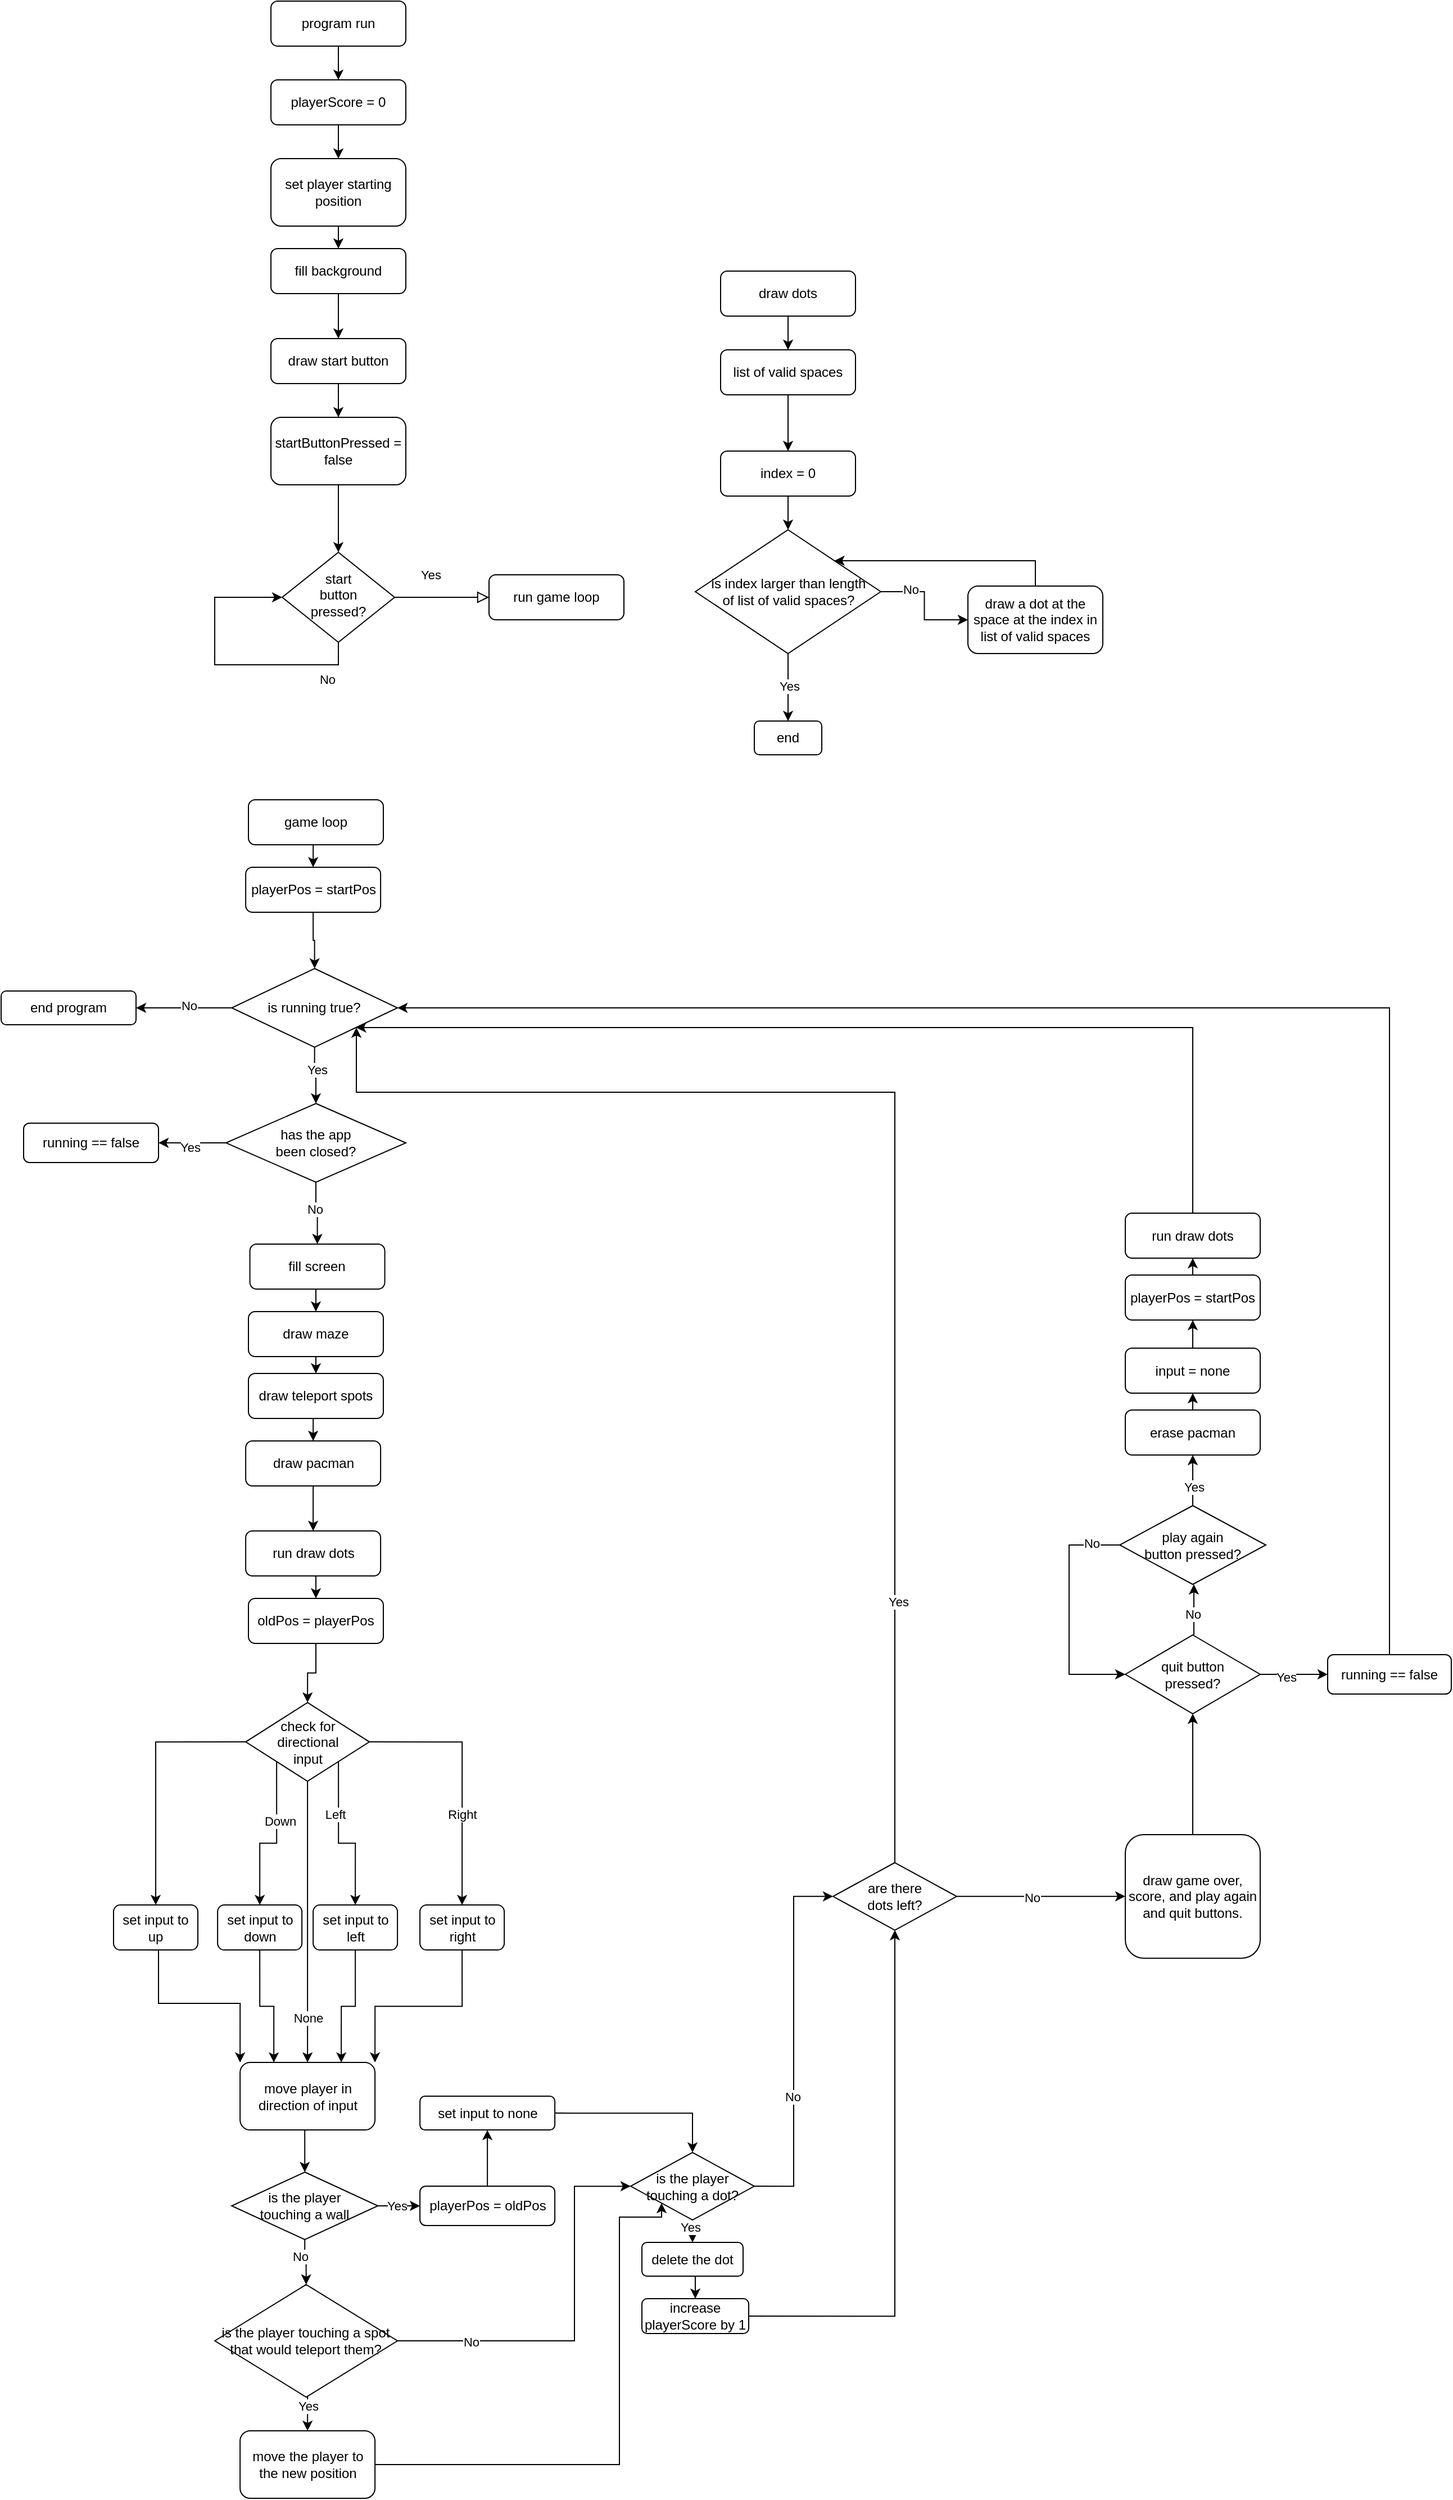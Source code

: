 <mxfile version="26.2.9">
  <diagram id="C5RBs43oDa-KdzZeNtuy" name="Page-1">
    <mxGraphModel dx="2140" dy="1881" grid="1" gridSize="10" guides="1" tooltips="1" connect="1" arrows="1" fold="1" page="1" pageScale="1" pageWidth="827" pageHeight="1169" math="0" shadow="0">
      <root>
        <mxCell id="WIyWlLk6GJQsqaUBKTNV-0" />
        <mxCell id="WIyWlLk6GJQsqaUBKTNV-1" parent="WIyWlLk6GJQsqaUBKTNV-0" />
        <mxCell id="gjct6-y1da_A0qvUHwuh-25" value="" style="edgeStyle=orthogonalEdgeStyle;rounded=0;orthogonalLoop=1;jettySize=auto;html=1;" parent="WIyWlLk6GJQsqaUBKTNV-1" source="WIyWlLk6GJQsqaUBKTNV-3" target="gjct6-y1da_A0qvUHwuh-24" edge="1">
          <mxGeometry relative="1" as="geometry" />
        </mxCell>
        <mxCell id="WIyWlLk6GJQsqaUBKTNV-3" value="program run" style="rounded=1;whiteSpace=wrap;html=1;fontSize=12;glass=0;strokeWidth=1;shadow=0;" parent="WIyWlLk6GJQsqaUBKTNV-1" vertex="1">
          <mxGeometry x="160" y="-200" width="120" height="40" as="geometry" />
        </mxCell>
        <mxCell id="WIyWlLk6GJQsqaUBKTNV-4" value="Yes" style="rounded=0;html=1;jettySize=auto;orthogonalLoop=1;fontSize=11;endArrow=block;endFill=0;endSize=8;strokeWidth=1;shadow=0;labelBackgroundColor=none;edgeStyle=orthogonalEdgeStyle;entryX=0;entryY=0.5;entryDx=0;entryDy=0;" parent="WIyWlLk6GJQsqaUBKTNV-1" source="WIyWlLk6GJQsqaUBKTNV-6" target="dWy9M6w6shqokPIV0m0O-8" edge="1">
          <mxGeometry x="-0.005" y="10" relative="1" as="geometry">
            <mxPoint x="-10" y="-10" as="offset" />
            <mxPoint x="350" y="330" as="targetPoint" />
          </mxGeometry>
        </mxCell>
        <mxCell id="dWy9M6w6shqokPIV0m0O-6" style="edgeStyle=orthogonalEdgeStyle;rounded=0;orthogonalLoop=1;jettySize=auto;html=1;exitX=0.5;exitY=1;exitDx=0;exitDy=0;entryX=0;entryY=0.5;entryDx=0;entryDy=0;" parent="WIyWlLk6GJQsqaUBKTNV-1" source="WIyWlLk6GJQsqaUBKTNV-6" target="WIyWlLk6GJQsqaUBKTNV-6" edge="1">
          <mxGeometry relative="1" as="geometry">
            <mxPoint x="160" y="380" as="targetPoint" />
            <Array as="points">
              <mxPoint x="220" y="390" />
              <mxPoint x="110" y="390" />
              <mxPoint x="110" y="330" />
            </Array>
          </mxGeometry>
        </mxCell>
        <mxCell id="dWy9M6w6shqokPIV0m0O-7" value="&lt;div&gt;No&lt;/div&gt;&lt;div&gt;&lt;br&gt;&lt;/div&gt;" style="edgeLabel;html=1;align=center;verticalAlign=middle;resizable=0;points=[];" parent="dWy9M6w6shqokPIV0m0O-6" vertex="1" connectable="0">
          <mxGeometry x="-0.386" y="1" relative="1" as="geometry">
            <mxPoint x="47" y="19" as="offset" />
          </mxGeometry>
        </mxCell>
        <mxCell id="WIyWlLk6GJQsqaUBKTNV-6" value="start &lt;br&gt;&lt;div&gt;button&lt;/div&gt;&lt;div&gt;pressed?&lt;/div&gt;" style="rhombus;whiteSpace=wrap;html=1;shadow=0;fontFamily=Helvetica;fontSize=12;align=center;strokeWidth=1;spacing=6;spacingTop=-4;" parent="WIyWlLk6GJQsqaUBKTNV-1" vertex="1">
          <mxGeometry x="170" y="290" width="100" height="80" as="geometry" />
        </mxCell>
        <mxCell id="dWy9M6w6shqokPIV0m0O-4" style="edgeStyle=orthogonalEdgeStyle;rounded=0;orthogonalLoop=1;jettySize=auto;html=1;exitX=0.5;exitY=1;exitDx=0;exitDy=0;entryX=0.5;entryY=0;entryDx=0;entryDy=0;" parent="WIyWlLk6GJQsqaUBKTNV-1" source="Bdh57RUHH2L1J_IjQSGo-33" target="WIyWlLk6GJQsqaUBKTNV-6" edge="1">
          <mxGeometry relative="1" as="geometry" />
        </mxCell>
        <mxCell id="dWy9M6w6shqokPIV0m0O-2" value="draw start button" style="rounded=1;whiteSpace=wrap;html=1;fontSize=12;glass=0;strokeWidth=1;shadow=0;" parent="WIyWlLk6GJQsqaUBKTNV-1" vertex="1">
          <mxGeometry x="160" y="100" width="120" height="40" as="geometry" />
        </mxCell>
        <mxCell id="dWy9M6w6shqokPIV0m0O-8" value="run game loop" style="rounded=1;whiteSpace=wrap;html=1;" parent="WIyWlLk6GJQsqaUBKTNV-1" vertex="1">
          <mxGeometry x="354" y="310" width="120" height="40" as="geometry" />
        </mxCell>
        <mxCell id="Bdh57RUHH2L1J_IjQSGo-11" style="edgeStyle=orthogonalEdgeStyle;rounded=0;orthogonalLoop=1;jettySize=auto;html=1;exitX=0.5;exitY=1;exitDx=0;exitDy=0;entryX=0.5;entryY=0;entryDx=0;entryDy=0;" edge="1" parent="WIyWlLk6GJQsqaUBKTNV-1" source="Bdh57RUHH2L1J_IjQSGo-13" target="Bdh57RUHH2L1J_IjQSGo-23">
          <mxGeometry relative="1" as="geometry" />
        </mxCell>
        <mxCell id="Bdh57RUHH2L1J_IjQSGo-15" value="&lt;div&gt;Yes&lt;/div&gt;" style="edgeLabel;html=1;align=center;verticalAlign=middle;resizable=0;points=[];" vertex="1" connectable="0" parent="Bdh57RUHH2L1J_IjQSGo-11">
          <mxGeometry x="-0.107" y="-4" relative="1" as="geometry">
            <mxPoint y="-83" as="offset" />
          </mxGeometry>
        </mxCell>
        <mxCell id="Bdh57RUHH2L1J_IjQSGo-75" value="Yes" style="edgeLabel;html=1;align=center;verticalAlign=middle;resizable=0;points=[];" vertex="1" connectable="0" parent="Bdh57RUHH2L1J_IjQSGo-11">
          <mxGeometry x="-0.212" y="2" relative="1" as="geometry">
            <mxPoint as="offset" />
          </mxGeometry>
        </mxCell>
        <mxCell id="dWy9M6w6shqokPIV0m0O-9" value="game loop" style="rounded=1;whiteSpace=wrap;html=1;" parent="WIyWlLk6GJQsqaUBKTNV-1" vertex="1">
          <mxGeometry x="140" y="510" width="120" height="40" as="geometry" />
        </mxCell>
        <mxCell id="dWy9M6w6shqokPIV0m0O-16" style="edgeStyle=orthogonalEdgeStyle;rounded=0;orthogonalLoop=1;jettySize=auto;html=1;exitX=0;exitY=0.5;exitDx=0;exitDy=0;entryX=0.5;entryY=0;entryDx=0;entryDy=0;" parent="WIyWlLk6GJQsqaUBKTNV-1" source="dWy9M6w6shqokPIV0m0O-20" edge="1">
          <mxGeometry relative="1" as="geometry">
            <mxPoint x="50.06" y="1492.56" as="targetPoint" />
          </mxGeometry>
        </mxCell>
        <mxCell id="dWy9M6w6shqokPIV0m0O-21" value="&lt;div&gt;Up&lt;/div&gt;" style="edgeLabel;html=1;align=center;verticalAlign=middle;resizable=0;points=[];" parent="dWy9M6w6shqokPIV0m0O-16" vertex="1" connectable="0">
          <mxGeometry x="0.016" y="1" relative="1" as="geometry">
            <mxPoint as="offset" />
          </mxGeometry>
        </mxCell>
        <mxCell id="dWy9M6w6shqokPIV0m0O-17" style="edgeStyle=orthogonalEdgeStyle;rounded=0;orthogonalLoop=1;jettySize=auto;html=1;exitX=0;exitY=1;exitDx=0;exitDy=0;entryX=0.5;entryY=0;entryDx=0;entryDy=0;" parent="WIyWlLk6GJQsqaUBKTNV-1" source="dWy9M6w6shqokPIV0m0O-14" target="dWy9M6w6shqokPIV0m0O-24" edge="1">
          <mxGeometry relative="1" as="geometry">
            <mxPoint x="162.56" y="1492.56" as="targetPoint" />
          </mxGeometry>
        </mxCell>
        <mxCell id="dWy9M6w6shqokPIV0m0O-25" value="Down" style="edgeLabel;html=1;align=center;verticalAlign=middle;resizable=0;points=[];" parent="dWy9M6w6shqokPIV0m0O-17" vertex="1" connectable="0">
          <mxGeometry x="-0.263" y="3" relative="1" as="geometry">
            <mxPoint as="offset" />
          </mxGeometry>
        </mxCell>
        <mxCell id="dWy9M6w6shqokPIV0m0O-18" style="edgeStyle=orthogonalEdgeStyle;rounded=0;orthogonalLoop=1;jettySize=auto;html=1;exitX=1;exitY=1;exitDx=0;exitDy=0;entryX=0.5;entryY=0;entryDx=0;entryDy=0;" parent="WIyWlLk6GJQsqaUBKTNV-1" source="dWy9M6w6shqokPIV0m0O-14" target="dWy9M6w6shqokPIV0m0O-26" edge="1">
          <mxGeometry relative="1" as="geometry">
            <mxPoint x="219.678" y="1492.56" as="targetPoint" />
          </mxGeometry>
        </mxCell>
        <mxCell id="dWy9M6w6shqokPIV0m0O-27" value="Left" style="edgeLabel;html=1;align=center;verticalAlign=middle;resizable=0;points=[];" parent="dWy9M6w6shqokPIV0m0O-18" vertex="1" connectable="0">
          <mxGeometry x="-0.345" y="-3" relative="1" as="geometry">
            <mxPoint as="offset" />
          </mxGeometry>
        </mxCell>
        <mxCell id="dWy9M6w6shqokPIV0m0O-19" style="edgeStyle=orthogonalEdgeStyle;rounded=0;orthogonalLoop=1;jettySize=auto;html=1;exitX=1;exitY=0.5;exitDx=0;exitDy=0;entryX=0.5;entryY=0;entryDx=0;entryDy=0;" parent="WIyWlLk6GJQsqaUBKTNV-1" source="dWy9M6w6shqokPIV0m0O-14" target="dWy9M6w6shqokPIV0m0O-28" edge="1">
          <mxGeometry relative="1" as="geometry">
            <mxPoint x="302.56" y="1492.56" as="targetPoint" />
          </mxGeometry>
        </mxCell>
        <mxCell id="dWy9M6w6shqokPIV0m0O-29" value="Right" style="edgeLabel;html=1;align=center;verticalAlign=middle;resizable=0;points=[];" parent="dWy9M6w6shqokPIV0m0O-19" vertex="1" connectable="0">
          <mxGeometry x="0.289" relative="1" as="geometry">
            <mxPoint as="offset" />
          </mxGeometry>
        </mxCell>
        <mxCell id="dWy9M6w6shqokPIV0m0O-31" style="edgeStyle=orthogonalEdgeStyle;rounded=0;orthogonalLoop=1;jettySize=auto;html=1;exitX=0.5;exitY=1;exitDx=0;exitDy=0;entryX=0.5;entryY=0;entryDx=0;entryDy=0;" parent="WIyWlLk6GJQsqaUBKTNV-1" source="dWy9M6w6shqokPIV0m0O-14" target="dWy9M6w6shqokPIV0m0O-30" edge="1">
          <mxGeometry relative="1" as="geometry" />
        </mxCell>
        <mxCell id="dWy9M6w6shqokPIV0m0O-32" value="None" style="edgeLabel;html=1;align=center;verticalAlign=middle;resizable=0;points=[];" parent="dWy9M6w6shqokPIV0m0O-31" vertex="1" connectable="0">
          <mxGeometry x="0.683" relative="1" as="geometry">
            <mxPoint as="offset" />
          </mxGeometry>
        </mxCell>
        <mxCell id="dWy9M6w6shqokPIV0m0O-14" value="&lt;div&gt;check for&lt;/div&gt;&lt;div&gt;directional&lt;/div&gt;&lt;div&gt;input&lt;/div&gt;" style="rhombus;whiteSpace=wrap;html=1;" parent="WIyWlLk6GJQsqaUBKTNV-1" vertex="1">
          <mxGeometry x="137.56" y="1312.56" width="110" height="70" as="geometry" />
        </mxCell>
        <mxCell id="dWy9M6w6shqokPIV0m0O-36" style="edgeStyle=orthogonalEdgeStyle;rounded=0;orthogonalLoop=1;jettySize=auto;html=1;exitX=0.5;exitY=1;exitDx=0;exitDy=0;entryX=0;entryY=0;entryDx=0;entryDy=0;" parent="WIyWlLk6GJQsqaUBKTNV-1" target="dWy9M6w6shqokPIV0m0O-30" edge="1">
          <mxGeometry relative="1" as="geometry">
            <mxPoint x="50.06" y="1532.56" as="sourcePoint" />
            <Array as="points">
              <mxPoint x="60" y="1533" />
              <mxPoint x="60" y="1580" />
              <mxPoint x="133" y="1580" />
            </Array>
          </mxGeometry>
        </mxCell>
        <mxCell id="dWy9M6w6shqokPIV0m0O-35" style="edgeStyle=orthogonalEdgeStyle;rounded=0;orthogonalLoop=1;jettySize=auto;html=1;exitX=0.5;exitY=1;exitDx=0;exitDy=0;entryX=0.25;entryY=0;entryDx=0;entryDy=0;" parent="WIyWlLk6GJQsqaUBKTNV-1" source="dWy9M6w6shqokPIV0m0O-24" target="dWy9M6w6shqokPIV0m0O-30" edge="1">
          <mxGeometry relative="1" as="geometry" />
        </mxCell>
        <mxCell id="dWy9M6w6shqokPIV0m0O-24" value="set input to down" style="rounded=1;whiteSpace=wrap;html=1;" parent="WIyWlLk6GJQsqaUBKTNV-1" vertex="1">
          <mxGeometry x="112.56" y="1492.56" width="75" height="40" as="geometry" />
        </mxCell>
        <mxCell id="dWy9M6w6shqokPIV0m0O-34" style="edgeStyle=orthogonalEdgeStyle;rounded=0;orthogonalLoop=1;jettySize=auto;html=1;exitX=0.5;exitY=1;exitDx=0;exitDy=0;entryX=0.75;entryY=0;entryDx=0;entryDy=0;" parent="WIyWlLk6GJQsqaUBKTNV-1" source="dWy9M6w6shqokPIV0m0O-26" target="dWy9M6w6shqokPIV0m0O-30" edge="1">
          <mxGeometry relative="1" as="geometry" />
        </mxCell>
        <mxCell id="dWy9M6w6shqokPIV0m0O-26" value="set input to left" style="rounded=1;whiteSpace=wrap;html=1;" parent="WIyWlLk6GJQsqaUBKTNV-1" vertex="1">
          <mxGeometry x="197.56" y="1492.56" width="75" height="40" as="geometry" />
        </mxCell>
        <mxCell id="dWy9M6w6shqokPIV0m0O-33" style="edgeStyle=orthogonalEdgeStyle;rounded=0;orthogonalLoop=1;jettySize=auto;html=1;exitX=0.5;exitY=1;exitDx=0;exitDy=0;entryX=1;entryY=0;entryDx=0;entryDy=0;" parent="WIyWlLk6GJQsqaUBKTNV-1" source="dWy9M6w6shqokPIV0m0O-28" target="dWy9M6w6shqokPIV0m0O-30" edge="1">
          <mxGeometry relative="1" as="geometry" />
        </mxCell>
        <mxCell id="dWy9M6w6shqokPIV0m0O-28" value="set input to right" style="rounded=1;whiteSpace=wrap;html=1;" parent="WIyWlLk6GJQsqaUBKTNV-1" vertex="1">
          <mxGeometry x="292.56" y="1492.56" width="75" height="40" as="geometry" />
        </mxCell>
        <mxCell id="Bdh57RUHH2L1J_IjQSGo-53" style="edgeStyle=orthogonalEdgeStyle;rounded=0;orthogonalLoop=1;jettySize=auto;html=1;exitX=0.5;exitY=1;exitDx=0;exitDy=0;entryX=0.5;entryY=0;entryDx=0;entryDy=0;" edge="1" parent="WIyWlLk6GJQsqaUBKTNV-1" source="dWy9M6w6shqokPIV0m0O-30" target="Bdh57RUHH2L1J_IjQSGo-49">
          <mxGeometry relative="1" as="geometry" />
        </mxCell>
        <mxCell id="dWy9M6w6shqokPIV0m0O-30" value="move player in direction of input" style="rounded=1;whiteSpace=wrap;html=1;" parent="WIyWlLk6GJQsqaUBKTNV-1" vertex="1">
          <mxGeometry x="132.56" y="1632.56" width="120" height="60" as="geometry" />
        </mxCell>
        <mxCell id="dWy9M6w6shqokPIV0m0O-43" style="edgeStyle=orthogonalEdgeStyle;rounded=0;orthogonalLoop=1;jettySize=auto;html=1;exitX=0.5;exitY=1;exitDx=0;exitDy=0;entryX=0.5;entryY=0;entryDx=0;entryDy=0;" parent="WIyWlLk6GJQsqaUBKTNV-1" source="dWy9M6w6shqokPIV0m0O-38" target="dWy9M6w6shqokPIV0m0O-42" edge="1">
          <mxGeometry relative="1" as="geometry" />
        </mxCell>
        <mxCell id="dWy9M6w6shqokPIV0m0O-48" value="Yes" style="edgeLabel;html=1;align=center;verticalAlign=middle;resizable=0;points=[];" parent="dWy9M6w6shqokPIV0m0O-43" vertex="1" connectable="0">
          <mxGeometry x="-0.4" y="-2" relative="1" as="geometry">
            <mxPoint as="offset" />
          </mxGeometry>
        </mxCell>
        <mxCell id="dWy9M6w6shqokPIV0m0O-45" style="edgeStyle=orthogonalEdgeStyle;rounded=0;orthogonalLoop=1;jettySize=auto;html=1;exitX=1;exitY=0.5;exitDx=0;exitDy=0;entryX=0;entryY=0.5;entryDx=0;entryDy=0;" parent="WIyWlLk6GJQsqaUBKTNV-1" source="dWy9M6w6shqokPIV0m0O-38" target="dWy9M6w6shqokPIV0m0O-46" edge="1">
          <mxGeometry relative="1" as="geometry">
            <mxPoint x="405.56" y="1484.88" as="targetPoint" />
          </mxGeometry>
        </mxCell>
        <mxCell id="dWy9M6w6shqokPIV0m0O-49" value="No" style="edgeLabel;html=1;align=center;verticalAlign=middle;resizable=0;points=[];" parent="dWy9M6w6shqokPIV0m0O-45" vertex="1" connectable="0">
          <mxGeometry x="-0.298" y="1" relative="1" as="geometry">
            <mxPoint as="offset" />
          </mxGeometry>
        </mxCell>
        <mxCell id="dWy9M6w6shqokPIV0m0O-38" value="is the player touching a dot?" style="rhombus;whiteSpace=wrap;html=1;" parent="WIyWlLk6GJQsqaUBKTNV-1" vertex="1">
          <mxGeometry x="480" y="1712.56" width="110" height="60" as="geometry" />
        </mxCell>
        <mxCell id="dWy9M6w6shqokPIV0m0O-47" style="edgeStyle=orthogonalEdgeStyle;rounded=0;orthogonalLoop=1;jettySize=auto;html=1;exitX=1;exitY=0.5;exitDx=0;exitDy=0;entryX=0.5;entryY=1;entryDx=0;entryDy=0;" parent="WIyWlLk6GJQsqaUBKTNV-1" source="dWy9M6w6shqokPIV0m0O-41" target="dWy9M6w6shqokPIV0m0O-46" edge="1">
          <mxGeometry relative="1" as="geometry">
            <mxPoint x="470.56" y="1514.88" as="targetPoint" />
          </mxGeometry>
        </mxCell>
        <mxCell id="dWy9M6w6shqokPIV0m0O-41" value="increase playerScore by 1" style="rounded=1;whiteSpace=wrap;html=1;" parent="WIyWlLk6GJQsqaUBKTNV-1" vertex="1">
          <mxGeometry x="490" y="1842.56" width="95" height="31" as="geometry" />
        </mxCell>
        <mxCell id="dWy9M6w6shqokPIV0m0O-44" style="edgeStyle=orthogonalEdgeStyle;rounded=0;orthogonalLoop=1;jettySize=auto;html=1;exitX=0.5;exitY=1;exitDx=0;exitDy=0;entryX=0.5;entryY=0;entryDx=0;entryDy=0;" parent="WIyWlLk6GJQsqaUBKTNV-1" source="dWy9M6w6shqokPIV0m0O-42" target="dWy9M6w6shqokPIV0m0O-41" edge="1">
          <mxGeometry relative="1" as="geometry" />
        </mxCell>
        <mxCell id="dWy9M6w6shqokPIV0m0O-42" value="delete the dot" style="rounded=1;whiteSpace=wrap;html=1;" parent="WIyWlLk6GJQsqaUBKTNV-1" vertex="1">
          <mxGeometry x="490" y="1792.56" width="90" height="30" as="geometry" />
        </mxCell>
        <mxCell id="dWy9M6w6shqokPIV0m0O-50" style="edgeStyle=orthogonalEdgeStyle;rounded=0;orthogonalLoop=1;jettySize=auto;html=1;exitX=0.5;exitY=0;exitDx=0;exitDy=0;entryX=1;entryY=1;entryDx=0;entryDy=0;" parent="WIyWlLk6GJQsqaUBKTNV-1" source="dWy9M6w6shqokPIV0m0O-46" target="Bdh57RUHH2L1J_IjQSGo-13" edge="1">
          <mxGeometry relative="1" as="geometry">
            <mxPoint x="360" y="770" as="targetPoint" />
            <Array as="points">
              <mxPoint x="715" y="770" />
              <mxPoint x="236" y="770" />
              <mxPoint x="236" y="713" />
            </Array>
          </mxGeometry>
        </mxCell>
        <mxCell id="dWy9M6w6shqokPIV0m0O-51" value="Yes" style="edgeLabel;html=1;align=center;verticalAlign=middle;resizable=0;points=[];" parent="dWy9M6w6shqokPIV0m0O-50" vertex="1" connectable="0">
          <mxGeometry x="-0.619" y="-2" relative="1" as="geometry">
            <mxPoint x="1" as="offset" />
          </mxGeometry>
        </mxCell>
        <mxCell id="dWy9M6w6shqokPIV0m0O-52" style="edgeStyle=orthogonalEdgeStyle;rounded=0;orthogonalLoop=1;jettySize=auto;html=1;exitX=1;exitY=0.5;exitDx=0;exitDy=0;" parent="WIyWlLk6GJQsqaUBKTNV-1" source="dWy9M6w6shqokPIV0m0O-46" target="dWy9M6w6shqokPIV0m0O-53" edge="1">
          <mxGeometry relative="1" as="geometry">
            <mxPoint x="900" y="1474.75" as="targetPoint" />
          </mxGeometry>
        </mxCell>
        <mxCell id="dWy9M6w6shqokPIV0m0O-54" value="&lt;div&gt;No&lt;/div&gt;" style="edgeLabel;html=1;align=center;verticalAlign=middle;resizable=0;points=[];" parent="dWy9M6w6shqokPIV0m0O-52" vertex="1" connectable="0">
          <mxGeometry x="-0.111" y="-1" relative="1" as="geometry">
            <mxPoint as="offset" />
          </mxGeometry>
        </mxCell>
        <mxCell id="dWy9M6w6shqokPIV0m0O-46" value="&lt;div&gt;are there&lt;/div&gt;&lt;div&gt;dots left?&lt;/div&gt;" style="rhombus;whiteSpace=wrap;html=1;" parent="WIyWlLk6GJQsqaUBKTNV-1" vertex="1">
          <mxGeometry x="660" y="1454.88" width="110" height="60" as="geometry" />
        </mxCell>
        <mxCell id="dWy9M6w6shqokPIV0m0O-56" style="edgeStyle=orthogonalEdgeStyle;rounded=0;orthogonalLoop=1;jettySize=auto;html=1;exitX=0.5;exitY=0;exitDx=0;exitDy=0;entryX=0.5;entryY=1;entryDx=0;entryDy=0;" parent="WIyWlLk6GJQsqaUBKTNV-1" source="dWy9M6w6shqokPIV0m0O-53" target="dWy9M6w6shqokPIV0m0O-55" edge="1">
          <mxGeometry relative="1" as="geometry" />
        </mxCell>
        <mxCell id="dWy9M6w6shqokPIV0m0O-53" value="draw game over, score, and play again and quit buttons." style="rounded=1;whiteSpace=wrap;html=1;" parent="WIyWlLk6GJQsqaUBKTNV-1" vertex="1">
          <mxGeometry x="920" y="1429.94" width="120" height="109.88" as="geometry" />
        </mxCell>
        <mxCell id="dWy9M6w6shqokPIV0m0O-57" style="edgeStyle=orthogonalEdgeStyle;rounded=0;orthogonalLoop=1;jettySize=auto;html=1;exitX=1;exitY=0.5;exitDx=0;exitDy=0;" parent="WIyWlLk6GJQsqaUBKTNV-1" source="dWy9M6w6shqokPIV0m0O-55" target="dWy9M6w6shqokPIV0m0O-58" edge="1">
          <mxGeometry relative="1" as="geometry">
            <mxPoint x="1070" y="1104.93" as="targetPoint" />
          </mxGeometry>
        </mxCell>
        <mxCell id="dWy9M6w6shqokPIV0m0O-59" value="Yes" style="edgeLabel;html=1;align=center;verticalAlign=middle;resizable=0;points=[];" parent="dWy9M6w6shqokPIV0m0O-57" vertex="1" connectable="0">
          <mxGeometry x="-0.25" y="-2" relative="1" as="geometry">
            <mxPoint as="offset" />
          </mxGeometry>
        </mxCell>
        <mxCell id="dWy9M6w6shqokPIV0m0O-61" style="edgeStyle=orthogonalEdgeStyle;rounded=0;orthogonalLoop=1;jettySize=auto;html=1;exitX=0.5;exitY=0;exitDx=0;exitDy=0;entryX=0.5;entryY=1;entryDx=0;entryDy=0;" parent="WIyWlLk6GJQsqaUBKTNV-1" edge="1">
          <mxGeometry relative="1" as="geometry">
            <mxPoint x="981" y="1252.5" as="sourcePoint" />
            <mxPoint x="981" y="1207.5" as="targetPoint" />
          </mxGeometry>
        </mxCell>
        <mxCell id="dWy9M6w6shqokPIV0m0O-62" value="&lt;div&gt;No&lt;/div&gt;" style="edgeLabel;html=1;align=center;verticalAlign=middle;resizable=0;points=[];" parent="dWy9M6w6shqokPIV0m0O-61" vertex="1" connectable="0">
          <mxGeometry x="-0.156" y="1" relative="1" as="geometry">
            <mxPoint as="offset" />
          </mxGeometry>
        </mxCell>
        <mxCell id="dWy9M6w6shqokPIV0m0O-55" value="&lt;div&gt;quit button&lt;/div&gt;&lt;div&gt;pressed?&lt;/div&gt;" style="rhombus;whiteSpace=wrap;html=1;" parent="WIyWlLk6GJQsqaUBKTNV-1" vertex="1">
          <mxGeometry x="920" y="1252.5" width="120" height="70" as="geometry" />
        </mxCell>
        <mxCell id="Bdh57RUHH2L1J_IjQSGo-16" style="edgeStyle=orthogonalEdgeStyle;rounded=0;orthogonalLoop=1;jettySize=auto;html=1;exitX=0.5;exitY=0;exitDx=0;exitDy=0;entryX=1;entryY=0.5;entryDx=0;entryDy=0;" edge="1" parent="WIyWlLk6GJQsqaUBKTNV-1" source="dWy9M6w6shqokPIV0m0O-58" target="Bdh57RUHH2L1J_IjQSGo-13">
          <mxGeometry relative="1" as="geometry" />
        </mxCell>
        <mxCell id="dWy9M6w6shqokPIV0m0O-58" value="running == false" style="rounded=1;whiteSpace=wrap;html=1;" parent="WIyWlLk6GJQsqaUBKTNV-1" vertex="1">
          <mxGeometry x="1100" y="1270" width="110" height="35" as="geometry" />
        </mxCell>
        <mxCell id="dWy9M6w6shqokPIV0m0O-63" style="edgeStyle=orthogonalEdgeStyle;rounded=0;orthogonalLoop=1;jettySize=auto;html=1;exitX=0.5;exitY=0;exitDx=0;exitDy=0;" parent="WIyWlLk6GJQsqaUBKTNV-1" source="dWy9M6w6shqokPIV0m0O-60" target="dWy9M6w6shqokPIV0m0O-64" edge="1">
          <mxGeometry relative="1" as="geometry">
            <mxPoint x="980" y="1092.5" as="targetPoint" />
          </mxGeometry>
        </mxCell>
        <mxCell id="dWy9M6w6shqokPIV0m0O-65" value="Yes" style="edgeLabel;html=1;align=center;verticalAlign=middle;resizable=0;points=[];" parent="dWy9M6w6shqokPIV0m0O-63" vertex="1" connectable="0">
          <mxGeometry x="-0.267" y="-1" relative="1" as="geometry">
            <mxPoint as="offset" />
          </mxGeometry>
        </mxCell>
        <mxCell id="dWy9M6w6shqokPIV0m0O-66" style="edgeStyle=orthogonalEdgeStyle;rounded=0;orthogonalLoop=1;jettySize=auto;html=1;exitX=0;exitY=0.5;exitDx=0;exitDy=0;entryX=0;entryY=0.5;entryDx=0;entryDy=0;" parent="WIyWlLk6GJQsqaUBKTNV-1" source="dWy9M6w6shqokPIV0m0O-60" target="dWy9M6w6shqokPIV0m0O-55" edge="1">
          <mxGeometry relative="1" as="geometry">
            <mxPoint x="870" y="1292.5" as="targetPoint" />
            <Array as="points">
              <mxPoint x="870" y="1172.5" />
              <mxPoint x="870" y="1287.5" />
            </Array>
          </mxGeometry>
        </mxCell>
        <mxCell id="dWy9M6w6shqokPIV0m0O-67" value="&lt;div&gt;No&lt;/div&gt;" style="edgeLabel;html=1;align=center;verticalAlign=middle;resizable=0;points=[];" parent="dWy9M6w6shqokPIV0m0O-66" vertex="1" connectable="0">
          <mxGeometry x="-0.762" y="-2" relative="1" as="geometry">
            <mxPoint as="offset" />
          </mxGeometry>
        </mxCell>
        <mxCell id="dWy9M6w6shqokPIV0m0O-60" value="&lt;div&gt;play again&lt;/div&gt;&lt;div&gt;button pressed?&lt;/div&gt;" style="rhombus;whiteSpace=wrap;html=1;" parent="WIyWlLk6GJQsqaUBKTNV-1" vertex="1">
          <mxGeometry x="915" y="1137.5" width="130" height="70" as="geometry" />
        </mxCell>
        <mxCell id="gjct6-y1da_A0qvUHwuh-35" value="" style="edgeStyle=orthogonalEdgeStyle;rounded=0;orthogonalLoop=1;jettySize=auto;html=1;" parent="WIyWlLk6GJQsqaUBKTNV-1" source="dWy9M6w6shqokPIV0m0O-64" target="gjct6-y1da_A0qvUHwuh-34" edge="1">
          <mxGeometry relative="1" as="geometry" />
        </mxCell>
        <mxCell id="dWy9M6w6shqokPIV0m0O-64" value="erase pacman" style="rounded=1;whiteSpace=wrap;html=1;" parent="WIyWlLk6GJQsqaUBKTNV-1" vertex="1">
          <mxGeometry x="920" y="1052.5" width="120" height="40" as="geometry" />
        </mxCell>
        <mxCell id="gjct6-y1da_A0qvUHwuh-5" style="edgeStyle=orthogonalEdgeStyle;rounded=0;orthogonalLoop=1;jettySize=auto;html=1;exitX=0.5;exitY=1;exitDx=0;exitDy=0;entryX=0.5;entryY=0;entryDx=0;entryDy=0;" parent="WIyWlLk6GJQsqaUBKTNV-1" source="Bdh57RUHH2L1J_IjQSGo-30" target="dWy9M6w6shqokPIV0m0O-2" edge="1">
          <mxGeometry relative="1" as="geometry">
            <mxPoint x="220" y="220" as="sourcePoint" />
          </mxGeometry>
        </mxCell>
        <mxCell id="gjct6-y1da_A0qvUHwuh-8" value="" style="edgeStyle=orthogonalEdgeStyle;rounded=0;orthogonalLoop=1;jettySize=auto;html=1;" parent="WIyWlLk6GJQsqaUBKTNV-1" source="gjct6-y1da_A0qvUHwuh-6" target="gjct6-y1da_A0qvUHwuh-7" edge="1">
          <mxGeometry relative="1" as="geometry" />
        </mxCell>
        <mxCell id="gjct6-y1da_A0qvUHwuh-6" value="draw dots" style="rounded=1;whiteSpace=wrap;html=1;" parent="WIyWlLk6GJQsqaUBKTNV-1" vertex="1">
          <mxGeometry x="560" y="40" width="120" height="40" as="geometry" />
        </mxCell>
        <mxCell id="gjct6-y1da_A0qvUHwuh-10" value="" style="edgeStyle=orthogonalEdgeStyle;rounded=0;orthogonalLoop=1;jettySize=auto;html=1;" parent="WIyWlLk6GJQsqaUBKTNV-1" source="gjct6-y1da_A0qvUHwuh-7" target="gjct6-y1da_A0qvUHwuh-9" edge="1">
          <mxGeometry relative="1" as="geometry" />
        </mxCell>
        <mxCell id="gjct6-y1da_A0qvUHwuh-7" value="list of valid spaces" style="rounded=1;whiteSpace=wrap;html=1;" parent="WIyWlLk6GJQsqaUBKTNV-1" vertex="1">
          <mxGeometry x="560" y="110" width="120" height="40" as="geometry" />
        </mxCell>
        <mxCell id="gjct6-y1da_A0qvUHwuh-14" value="" style="edgeStyle=orthogonalEdgeStyle;rounded=0;orthogonalLoop=1;jettySize=auto;html=1;entryX=0.5;entryY=0;entryDx=0;entryDy=0;" parent="WIyWlLk6GJQsqaUBKTNV-1" source="gjct6-y1da_A0qvUHwuh-9" target="gjct6-y1da_A0qvUHwuh-15" edge="1">
          <mxGeometry relative="1" as="geometry">
            <mxPoint x="610" y="270" as="targetPoint" />
          </mxGeometry>
        </mxCell>
        <mxCell id="gjct6-y1da_A0qvUHwuh-9" value="index = 0" style="rounded=1;whiteSpace=wrap;html=1;" parent="WIyWlLk6GJQsqaUBKTNV-1" vertex="1">
          <mxGeometry x="560" y="200" width="120" height="40" as="geometry" />
        </mxCell>
        <mxCell id="gjct6-y1da_A0qvUHwuh-17" style="edgeStyle=orthogonalEdgeStyle;rounded=0;orthogonalLoop=1;jettySize=auto;html=1;exitX=0.5;exitY=1;exitDx=0;exitDy=0;entryX=0.5;entryY=0;entryDx=0;entryDy=0;" parent="WIyWlLk6GJQsqaUBKTNV-1" source="gjct6-y1da_A0qvUHwuh-15" target="gjct6-y1da_A0qvUHwuh-16" edge="1">
          <mxGeometry relative="1" as="geometry" />
        </mxCell>
        <mxCell id="gjct6-y1da_A0qvUHwuh-18" value="Yes" style="edgeLabel;html=1;align=center;verticalAlign=middle;resizable=0;points=[];" parent="gjct6-y1da_A0qvUHwuh-17" vertex="1" connectable="0">
          <mxGeometry x="-0.089" y="1" relative="1" as="geometry">
            <mxPoint y="1" as="offset" />
          </mxGeometry>
        </mxCell>
        <mxCell id="gjct6-y1da_A0qvUHwuh-20" style="edgeStyle=orthogonalEdgeStyle;rounded=0;orthogonalLoop=1;jettySize=auto;html=1;exitX=1;exitY=0.5;exitDx=0;exitDy=0;entryX=0;entryY=0.5;entryDx=0;entryDy=0;" parent="WIyWlLk6GJQsqaUBKTNV-1" source="gjct6-y1da_A0qvUHwuh-15" target="gjct6-y1da_A0qvUHwuh-19" edge="1">
          <mxGeometry relative="1" as="geometry" />
        </mxCell>
        <mxCell id="gjct6-y1da_A0qvUHwuh-22" value="No" style="edgeLabel;html=1;align=center;verticalAlign=middle;resizable=0;points=[];" parent="gjct6-y1da_A0qvUHwuh-20" vertex="1" connectable="0">
          <mxGeometry x="-0.495" y="2" relative="1" as="geometry">
            <mxPoint as="offset" />
          </mxGeometry>
        </mxCell>
        <mxCell id="gjct6-y1da_A0qvUHwuh-15" value="&lt;div&gt;is index larger than length&lt;/div&gt;&lt;div&gt;of list of valid spaces?&lt;/div&gt;" style="rhombus;whiteSpace=wrap;html=1;" parent="WIyWlLk6GJQsqaUBKTNV-1" vertex="1">
          <mxGeometry x="537.5" y="270" width="165" height="110" as="geometry" />
        </mxCell>
        <mxCell id="gjct6-y1da_A0qvUHwuh-16" value="end" style="rounded=1;whiteSpace=wrap;html=1;" parent="WIyWlLk6GJQsqaUBKTNV-1" vertex="1">
          <mxGeometry x="590" y="440" width="60" height="30" as="geometry" />
        </mxCell>
        <mxCell id="gjct6-y1da_A0qvUHwuh-21" style="edgeStyle=orthogonalEdgeStyle;rounded=0;orthogonalLoop=1;jettySize=auto;html=1;exitX=0.5;exitY=0;exitDx=0;exitDy=0;entryX=1;entryY=0;entryDx=0;entryDy=0;" parent="WIyWlLk6GJQsqaUBKTNV-1" source="gjct6-y1da_A0qvUHwuh-19" target="gjct6-y1da_A0qvUHwuh-15" edge="1">
          <mxGeometry relative="1" as="geometry" />
        </mxCell>
        <mxCell id="gjct6-y1da_A0qvUHwuh-19" value="draw a dot at the space at the index in list of valid spaces" style="rounded=1;whiteSpace=wrap;html=1;" parent="WIyWlLk6GJQsqaUBKTNV-1" vertex="1">
          <mxGeometry x="780" y="320" width="120" height="60" as="geometry" />
        </mxCell>
        <mxCell id="gjct6-y1da_A0qvUHwuh-24" value="playerScore = 0" style="rounded=1;whiteSpace=wrap;html=1;fontSize=12;glass=0;strokeWidth=1;shadow=0;" parent="WIyWlLk6GJQsqaUBKTNV-1" vertex="1">
          <mxGeometry x="160" y="-130" width="120" height="40" as="geometry" />
        </mxCell>
        <mxCell id="gjct6-y1da_A0qvUHwuh-30" value="" style="edgeStyle=orthogonalEdgeStyle;rounded=0;orthogonalLoop=1;jettySize=auto;html=1;" parent="WIyWlLk6GJQsqaUBKTNV-1" source="gjct6-y1da_A0qvUHwuh-27" target="gjct6-y1da_A0qvUHwuh-29" edge="1">
          <mxGeometry relative="1" as="geometry" />
        </mxCell>
        <mxCell id="gjct6-y1da_A0qvUHwuh-27" value="playerPos = startPos" style="rounded=1;whiteSpace=wrap;html=1;" parent="WIyWlLk6GJQsqaUBKTNV-1" vertex="1">
          <mxGeometry x="920" y="932.5" width="120" height="40" as="geometry" />
        </mxCell>
        <mxCell id="Bdh57RUHH2L1J_IjQSGo-17" style="edgeStyle=orthogonalEdgeStyle;rounded=0;orthogonalLoop=1;jettySize=auto;html=1;exitX=0.5;exitY=0;exitDx=0;exitDy=0;entryX=1;entryY=1;entryDx=0;entryDy=0;" edge="1" parent="WIyWlLk6GJQsqaUBKTNV-1" source="gjct6-y1da_A0qvUHwuh-29" target="Bdh57RUHH2L1J_IjQSGo-13">
          <mxGeometry relative="1" as="geometry">
            <Array as="points">
              <mxPoint x="980" y="713" />
            </Array>
          </mxGeometry>
        </mxCell>
        <mxCell id="gjct6-y1da_A0qvUHwuh-29" value="run draw dots" style="rounded=1;whiteSpace=wrap;html=1;" parent="WIyWlLk6GJQsqaUBKTNV-1" vertex="1">
          <mxGeometry x="920" y="877.5" width="120" height="40" as="geometry" />
        </mxCell>
        <mxCell id="gjct6-y1da_A0qvUHwuh-36" style="edgeStyle=orthogonalEdgeStyle;rounded=0;orthogonalLoop=1;jettySize=auto;html=1;exitX=0.5;exitY=0;exitDx=0;exitDy=0;entryX=0.5;entryY=1;entryDx=0;entryDy=0;" parent="WIyWlLk6GJQsqaUBKTNV-1" source="gjct6-y1da_A0qvUHwuh-34" target="gjct6-y1da_A0qvUHwuh-27" edge="1">
          <mxGeometry relative="1" as="geometry" />
        </mxCell>
        <mxCell id="gjct6-y1da_A0qvUHwuh-34" value="input = none" style="rounded=1;whiteSpace=wrap;html=1;" parent="WIyWlLk6GJQsqaUBKTNV-1" vertex="1">
          <mxGeometry x="920" y="997.5" width="120" height="40" as="geometry" />
        </mxCell>
        <mxCell id="Bdh57RUHH2L1J_IjQSGo-8" value="" style="edgeStyle=orthogonalEdgeStyle;rounded=0;orthogonalLoop=1;jettySize=auto;html=1;exitX=0;exitY=0.5;exitDx=0;exitDy=0;entryX=0.5;entryY=0;entryDx=0;entryDy=0;" edge="1" parent="WIyWlLk6GJQsqaUBKTNV-1" source="dWy9M6w6shqokPIV0m0O-14" target="dWy9M6w6shqokPIV0m0O-20">
          <mxGeometry relative="1" as="geometry">
            <mxPoint x="50.06" y="1492.56" as="targetPoint" />
            <mxPoint x="138" y="1348" as="sourcePoint" />
          </mxGeometry>
        </mxCell>
        <mxCell id="dWy9M6w6shqokPIV0m0O-20" value="set input to up" style="rounded=1;whiteSpace=wrap;html=1;" parent="WIyWlLk6GJQsqaUBKTNV-1" vertex="1">
          <mxGeometry x="20" y="1492.56" width="75" height="40" as="geometry" />
        </mxCell>
        <mxCell id="Bdh57RUHH2L1J_IjQSGo-12" style="edgeStyle=orthogonalEdgeStyle;rounded=0;orthogonalLoop=1;jettySize=auto;html=1;exitX=0.5;exitY=1;exitDx=0;exitDy=0;entryX=0.5;entryY=0;entryDx=0;entryDy=0;" edge="1" parent="WIyWlLk6GJQsqaUBKTNV-1" source="Bdh57RUHH2L1J_IjQSGo-10" target="dWy9M6w6shqokPIV0m0O-14">
          <mxGeometry relative="1" as="geometry" />
        </mxCell>
        <mxCell id="Bdh57RUHH2L1J_IjQSGo-10" value="oldPos = playerPos" style="rounded=1;whiteSpace=wrap;html=1;" vertex="1" parent="WIyWlLk6GJQsqaUBKTNV-1">
          <mxGeometry x="140" y="1220" width="120" height="40" as="geometry" />
        </mxCell>
        <mxCell id="Bdh57RUHH2L1J_IjQSGo-14" value="" style="edgeStyle=orthogonalEdgeStyle;rounded=0;orthogonalLoop=1;jettySize=auto;html=1;exitX=0.5;exitY=1;exitDx=0;exitDy=0;entryX=0.5;entryY=0;entryDx=0;entryDy=0;" edge="1" parent="WIyWlLk6GJQsqaUBKTNV-1" source="Bdh57RUHH2L1J_IjQSGo-73" target="Bdh57RUHH2L1J_IjQSGo-13">
          <mxGeometry relative="1" as="geometry">
            <mxPoint x="200" y="550" as="sourcePoint" />
            <mxPoint x="200" y="780" as="targetPoint" />
          </mxGeometry>
        </mxCell>
        <mxCell id="Bdh57RUHH2L1J_IjQSGo-19" style="edgeStyle=orthogonalEdgeStyle;rounded=0;orthogonalLoop=1;jettySize=auto;html=1;exitX=0;exitY=0.5;exitDx=0;exitDy=0;entryX=1;entryY=0.5;entryDx=0;entryDy=0;" edge="1" parent="WIyWlLk6GJQsqaUBKTNV-1" source="Bdh57RUHH2L1J_IjQSGo-13" target="Bdh57RUHH2L1J_IjQSGo-18">
          <mxGeometry relative="1" as="geometry" />
        </mxCell>
        <mxCell id="Bdh57RUHH2L1J_IjQSGo-20" value="No" style="edgeLabel;html=1;align=center;verticalAlign=middle;resizable=0;points=[];" vertex="1" connectable="0" parent="Bdh57RUHH2L1J_IjQSGo-19">
          <mxGeometry x="-0.111" y="-2" relative="1" as="geometry">
            <mxPoint as="offset" />
          </mxGeometry>
        </mxCell>
        <mxCell id="Bdh57RUHH2L1J_IjQSGo-13" value="is running true?" style="rhombus;whiteSpace=wrap;html=1;" vertex="1" parent="WIyWlLk6GJQsqaUBKTNV-1">
          <mxGeometry x="125.12" y="660" width="147.44" height="70" as="geometry" />
        </mxCell>
        <mxCell id="Bdh57RUHH2L1J_IjQSGo-18" value="end program" style="rounded=1;whiteSpace=wrap;html=1;" vertex="1" parent="WIyWlLk6GJQsqaUBKTNV-1">
          <mxGeometry x="-80" y="680" width="120" height="30" as="geometry" />
        </mxCell>
        <mxCell id="Bdh57RUHH2L1J_IjQSGo-27" style="edgeStyle=orthogonalEdgeStyle;rounded=0;orthogonalLoop=1;jettySize=auto;html=1;exitX=0;exitY=0.5;exitDx=0;exitDy=0;entryX=1;entryY=0.5;entryDx=0;entryDy=0;" edge="1" parent="WIyWlLk6GJQsqaUBKTNV-1" source="Bdh57RUHH2L1J_IjQSGo-23" target="Bdh57RUHH2L1J_IjQSGo-26">
          <mxGeometry relative="1" as="geometry" />
        </mxCell>
        <mxCell id="Bdh57RUHH2L1J_IjQSGo-28" value="Yes" style="edgeLabel;html=1;align=center;verticalAlign=middle;resizable=0;points=[];" vertex="1" connectable="0" parent="Bdh57RUHH2L1J_IjQSGo-27">
          <mxGeometry x="0.044" y="4" relative="1" as="geometry">
            <mxPoint x="-1" as="offset" />
          </mxGeometry>
        </mxCell>
        <mxCell id="Bdh57RUHH2L1J_IjQSGo-65" style="edgeStyle=orthogonalEdgeStyle;rounded=0;orthogonalLoop=1;jettySize=auto;html=1;exitX=0.5;exitY=1;exitDx=0;exitDy=0;entryX=0.5;entryY=0;entryDx=0;entryDy=0;" edge="1" parent="WIyWlLk6GJQsqaUBKTNV-1" source="Bdh57RUHH2L1J_IjQSGo-23" target="Bdh57RUHH2L1J_IjQSGo-63">
          <mxGeometry relative="1" as="geometry" />
        </mxCell>
        <mxCell id="Bdh57RUHH2L1J_IjQSGo-69" value="No" style="edgeLabel;html=1;align=center;verticalAlign=middle;resizable=0;points=[];" vertex="1" connectable="0" parent="Bdh57RUHH2L1J_IjQSGo-65">
          <mxGeometry x="-0.148" y="-1" relative="1" as="geometry">
            <mxPoint as="offset" />
          </mxGeometry>
        </mxCell>
        <mxCell id="Bdh57RUHH2L1J_IjQSGo-23" value="&lt;div&gt;has the app&lt;/div&gt;&lt;div&gt;been closed?&lt;/div&gt;" style="rhombus;whiteSpace=wrap;html=1;" vertex="1" parent="WIyWlLk6GJQsqaUBKTNV-1">
          <mxGeometry x="120" y="780" width="160" height="70" as="geometry" />
        </mxCell>
        <mxCell id="Bdh57RUHH2L1J_IjQSGo-26" value="running == false" style="rounded=1;whiteSpace=wrap;html=1;" vertex="1" parent="WIyWlLk6GJQsqaUBKTNV-1">
          <mxGeometry x="-60" y="797.5" width="120" height="35" as="geometry" />
        </mxCell>
        <mxCell id="Bdh57RUHH2L1J_IjQSGo-31" value="" style="edgeStyle=orthogonalEdgeStyle;rounded=0;orthogonalLoop=1;jettySize=auto;html=1;exitX=0.5;exitY=1;exitDx=0;exitDy=0;entryX=0.5;entryY=0;entryDx=0;entryDy=0;" edge="1" parent="WIyWlLk6GJQsqaUBKTNV-1" source="Bdh57RUHH2L1J_IjQSGo-71" target="Bdh57RUHH2L1J_IjQSGo-30">
          <mxGeometry relative="1" as="geometry">
            <mxPoint x="220" y="-90" as="sourcePoint" />
            <mxPoint x="220" y="-40" as="targetPoint" />
          </mxGeometry>
        </mxCell>
        <mxCell id="Bdh57RUHH2L1J_IjQSGo-30" value="fill background" style="rounded=1;whiteSpace=wrap;html=1;" vertex="1" parent="WIyWlLk6GJQsqaUBKTNV-1">
          <mxGeometry x="160" y="20" width="120" height="40" as="geometry" />
        </mxCell>
        <mxCell id="Bdh57RUHH2L1J_IjQSGo-34" value="" style="edgeStyle=orthogonalEdgeStyle;rounded=0;orthogonalLoop=1;jettySize=auto;html=1;exitX=0.5;exitY=1;exitDx=0;exitDy=0;entryX=0.5;entryY=0;entryDx=0;entryDy=0;" edge="1" parent="WIyWlLk6GJQsqaUBKTNV-1" source="dWy9M6w6shqokPIV0m0O-2" target="Bdh57RUHH2L1J_IjQSGo-33">
          <mxGeometry relative="1" as="geometry">
            <mxPoint x="220" y="80" as="sourcePoint" />
            <mxPoint x="220" y="340" as="targetPoint" />
          </mxGeometry>
        </mxCell>
        <mxCell id="Bdh57RUHH2L1J_IjQSGo-33" value="startButtonPressed = false" style="rounded=1;whiteSpace=wrap;html=1;" vertex="1" parent="WIyWlLk6GJQsqaUBKTNV-1">
          <mxGeometry x="160" y="170" width="120" height="60" as="geometry" />
        </mxCell>
        <mxCell id="Bdh57RUHH2L1J_IjQSGo-67" style="edgeStyle=orthogonalEdgeStyle;rounded=0;orthogonalLoop=1;jettySize=auto;html=1;exitX=0.5;exitY=1;exitDx=0;exitDy=0;entryX=0.5;entryY=0;entryDx=0;entryDy=0;" edge="1" parent="WIyWlLk6GJQsqaUBKTNV-1" source="Bdh57RUHH2L1J_IjQSGo-36" target="Bdh57RUHH2L1J_IjQSGo-66">
          <mxGeometry relative="1" as="geometry" />
        </mxCell>
        <mxCell id="Bdh57RUHH2L1J_IjQSGo-36" value="draw maze" style="rounded=1;whiteSpace=wrap;html=1;fontSize=12;glass=0;strokeWidth=1;shadow=0;" vertex="1" parent="WIyWlLk6GJQsqaUBKTNV-1">
          <mxGeometry x="140" y="965" width="120" height="40" as="geometry" />
        </mxCell>
        <mxCell id="Bdh57RUHH2L1J_IjQSGo-38" value="" style="edgeStyle=orthogonalEdgeStyle;rounded=0;orthogonalLoop=1;jettySize=auto;html=1;" edge="1" parent="WIyWlLk6GJQsqaUBKTNV-1" source="Bdh57RUHH2L1J_IjQSGo-39" target="Bdh57RUHH2L1J_IjQSGo-40">
          <mxGeometry relative="1" as="geometry" />
        </mxCell>
        <mxCell id="Bdh57RUHH2L1J_IjQSGo-39" value="draw pacman" style="rounded=1;whiteSpace=wrap;html=1;fontSize=12;glass=0;strokeWidth=1;shadow=0;" vertex="1" parent="WIyWlLk6GJQsqaUBKTNV-1">
          <mxGeometry x="137.56" y="1080" width="120" height="40" as="geometry" />
        </mxCell>
        <mxCell id="Bdh57RUHH2L1J_IjQSGo-41" style="edgeStyle=orthogonalEdgeStyle;rounded=0;orthogonalLoop=1;jettySize=auto;html=1;exitX=0.5;exitY=1;exitDx=0;exitDy=0;entryX=0.5;entryY=0;entryDx=0;entryDy=0;" edge="1" parent="WIyWlLk6GJQsqaUBKTNV-1" source="Bdh57RUHH2L1J_IjQSGo-40" target="Bdh57RUHH2L1J_IjQSGo-10">
          <mxGeometry relative="1" as="geometry" />
        </mxCell>
        <mxCell id="Bdh57RUHH2L1J_IjQSGo-40" value="run draw dots" style="rounded=1;whiteSpace=wrap;html=1;fontSize=12;glass=0;strokeWidth=1;shadow=0;" vertex="1" parent="WIyWlLk6GJQsqaUBKTNV-1">
          <mxGeometry x="137.56" y="1160" width="120" height="40" as="geometry" />
        </mxCell>
        <mxCell id="Bdh57RUHH2L1J_IjQSGo-45" style="edgeStyle=orthogonalEdgeStyle;rounded=0;orthogonalLoop=1;jettySize=auto;html=1;exitX=0.5;exitY=1;exitDx=0;exitDy=0;entryX=0.5;entryY=0;entryDx=0;entryDy=0;" edge="1" parent="WIyWlLk6GJQsqaUBKTNV-1" source="Bdh57RUHH2L1J_IjQSGo-49" target="Bdh57RUHH2L1J_IjQSGo-56">
          <mxGeometry relative="1" as="geometry">
            <mxPoint x="187.56" y="1850" as="targetPoint" />
          </mxGeometry>
        </mxCell>
        <mxCell id="Bdh57RUHH2L1J_IjQSGo-46" value="No" style="edgeLabel;html=1;align=center;verticalAlign=middle;resizable=0;points=[];" vertex="1" connectable="0" parent="Bdh57RUHH2L1J_IjQSGo-45">
          <mxGeometry x="-0.294" y="-3" relative="1" as="geometry">
            <mxPoint x="-1" as="offset" />
          </mxGeometry>
        </mxCell>
        <mxCell id="Bdh57RUHH2L1J_IjQSGo-47" style="edgeStyle=orthogonalEdgeStyle;rounded=0;orthogonalLoop=1;jettySize=auto;html=1;exitX=1;exitY=0.5;exitDx=0;exitDy=0;entryX=0;entryY=0.5;entryDx=0;entryDy=0;" edge="1" parent="WIyWlLk6GJQsqaUBKTNV-1" source="Bdh57RUHH2L1J_IjQSGo-49" target="Bdh57RUHH2L1J_IjQSGo-51">
          <mxGeometry relative="1" as="geometry" />
        </mxCell>
        <mxCell id="Bdh57RUHH2L1J_IjQSGo-48" value="Yes" style="edgeLabel;html=1;align=center;verticalAlign=middle;resizable=0;points=[];" vertex="1" connectable="0" parent="Bdh57RUHH2L1J_IjQSGo-47">
          <mxGeometry x="-0.125" y="-1" relative="1" as="geometry">
            <mxPoint y="-1" as="offset" />
          </mxGeometry>
        </mxCell>
        <mxCell id="Bdh57RUHH2L1J_IjQSGo-49" value="&lt;div&gt;is the player&lt;/div&gt;&lt;div&gt;touching a wall&lt;/div&gt;" style="rhombus;whiteSpace=wrap;html=1;" vertex="1" parent="WIyWlLk6GJQsqaUBKTNV-1">
          <mxGeometry x="125.12" y="1730" width="130" height="60" as="geometry" />
        </mxCell>
        <mxCell id="Bdh57RUHH2L1J_IjQSGo-50" value="" style="edgeStyle=orthogonalEdgeStyle;rounded=0;orthogonalLoop=1;jettySize=auto;html=1;" edge="1" parent="WIyWlLk6GJQsqaUBKTNV-1" source="Bdh57RUHH2L1J_IjQSGo-51" target="Bdh57RUHH2L1J_IjQSGo-52">
          <mxGeometry relative="1" as="geometry" />
        </mxCell>
        <mxCell id="Bdh57RUHH2L1J_IjQSGo-51" value="playerPos = oldPos" style="rounded=1;whiteSpace=wrap;html=1;" vertex="1" parent="WIyWlLk6GJQsqaUBKTNV-1">
          <mxGeometry x="292.56" y="1742.47" width="120" height="35.06" as="geometry" />
        </mxCell>
        <mxCell id="Bdh57RUHH2L1J_IjQSGo-55" style="edgeStyle=orthogonalEdgeStyle;rounded=0;orthogonalLoop=1;jettySize=auto;html=1;exitX=1;exitY=0.5;exitDx=0;exitDy=0;entryX=0.5;entryY=0;entryDx=0;entryDy=0;" edge="1" parent="WIyWlLk6GJQsqaUBKTNV-1" source="Bdh57RUHH2L1J_IjQSGo-52" target="dWy9M6w6shqokPIV0m0O-38">
          <mxGeometry relative="1" as="geometry" />
        </mxCell>
        <mxCell id="Bdh57RUHH2L1J_IjQSGo-52" value="set input to none" style="whiteSpace=wrap;html=1;rounded=1;" vertex="1" parent="WIyWlLk6GJQsqaUBKTNV-1">
          <mxGeometry x="292.56" y="1662.56" width="120" height="30" as="geometry" />
        </mxCell>
        <mxCell id="Bdh57RUHH2L1J_IjQSGo-58" style="edgeStyle=orthogonalEdgeStyle;rounded=0;orthogonalLoop=1;jettySize=auto;html=1;exitX=0.5;exitY=1;exitDx=0;exitDy=0;entryX=0.5;entryY=0;entryDx=0;entryDy=0;" edge="1" parent="WIyWlLk6GJQsqaUBKTNV-1" source="Bdh57RUHH2L1J_IjQSGo-56" target="Bdh57RUHH2L1J_IjQSGo-57">
          <mxGeometry relative="1" as="geometry" />
        </mxCell>
        <mxCell id="Bdh57RUHH2L1J_IjQSGo-59" value="Yes" style="edgeLabel;html=1;align=center;verticalAlign=middle;resizable=0;points=[];" vertex="1" connectable="0" parent="Bdh57RUHH2L1J_IjQSGo-58">
          <mxGeometry x="-0.379" relative="1" as="geometry">
            <mxPoint as="offset" />
          </mxGeometry>
        </mxCell>
        <mxCell id="Bdh57RUHH2L1J_IjQSGo-61" style="edgeStyle=orthogonalEdgeStyle;rounded=0;orthogonalLoop=1;jettySize=auto;html=1;exitX=1;exitY=0.5;exitDx=0;exitDy=0;entryX=0;entryY=0.5;entryDx=0;entryDy=0;" edge="1" parent="WIyWlLk6GJQsqaUBKTNV-1" source="Bdh57RUHH2L1J_IjQSGo-56" target="dWy9M6w6shqokPIV0m0O-38">
          <mxGeometry relative="1" as="geometry">
            <mxPoint x="430" y="1740" as="targetPoint" />
            <Array as="points">
              <mxPoint x="430" y="1880" />
              <mxPoint x="430" y="1743" />
            </Array>
          </mxGeometry>
        </mxCell>
        <mxCell id="Bdh57RUHH2L1J_IjQSGo-62" value="No" style="edgeLabel;html=1;align=center;verticalAlign=middle;resizable=0;points=[];" vertex="1" connectable="0" parent="Bdh57RUHH2L1J_IjQSGo-61">
          <mxGeometry x="-0.62" y="-1" relative="1" as="geometry">
            <mxPoint as="offset" />
          </mxGeometry>
        </mxCell>
        <mxCell id="Bdh57RUHH2L1J_IjQSGo-56" value="is the player touching a spot that would teleport them?" style="rhombus;whiteSpace=wrap;html=1;" vertex="1" parent="WIyWlLk6GJQsqaUBKTNV-1">
          <mxGeometry x="110.12" y="1830" width="162.44" height="100" as="geometry" />
        </mxCell>
        <mxCell id="Bdh57RUHH2L1J_IjQSGo-60" style="edgeStyle=orthogonalEdgeStyle;rounded=0;orthogonalLoop=1;jettySize=auto;html=1;exitX=1;exitY=0.5;exitDx=0;exitDy=0;entryX=0;entryY=1;entryDx=0;entryDy=0;" edge="1" parent="WIyWlLk6GJQsqaUBKTNV-1" source="Bdh57RUHH2L1J_IjQSGo-57" target="dWy9M6w6shqokPIV0m0O-38">
          <mxGeometry relative="1" as="geometry">
            <mxPoint x="460" y="1770" as="targetPoint" />
            <Array as="points">
              <mxPoint x="470" y="1990" />
              <mxPoint x="470" y="1770" />
              <mxPoint x="507" y="1770" />
            </Array>
          </mxGeometry>
        </mxCell>
        <mxCell id="Bdh57RUHH2L1J_IjQSGo-57" value="move the player to the new position" style="rounded=1;whiteSpace=wrap;html=1;" vertex="1" parent="WIyWlLk6GJQsqaUBKTNV-1">
          <mxGeometry x="132.56" y="1960" width="120" height="60" as="geometry" />
        </mxCell>
        <mxCell id="Bdh57RUHH2L1J_IjQSGo-64" style="edgeStyle=orthogonalEdgeStyle;rounded=0;orthogonalLoop=1;jettySize=auto;html=1;exitX=0.5;exitY=1;exitDx=0;exitDy=0;entryX=0.5;entryY=0;entryDx=0;entryDy=0;" edge="1" parent="WIyWlLk6GJQsqaUBKTNV-1" source="Bdh57RUHH2L1J_IjQSGo-63" target="Bdh57RUHH2L1J_IjQSGo-36">
          <mxGeometry relative="1" as="geometry" />
        </mxCell>
        <mxCell id="Bdh57RUHH2L1J_IjQSGo-63" value="fill screen" style="rounded=1;whiteSpace=wrap;html=1;" vertex="1" parent="WIyWlLk6GJQsqaUBKTNV-1">
          <mxGeometry x="141.28" y="905" width="120" height="40" as="geometry" />
        </mxCell>
        <mxCell id="Bdh57RUHH2L1J_IjQSGo-68" style="edgeStyle=orthogonalEdgeStyle;rounded=0;orthogonalLoop=1;jettySize=auto;html=1;exitX=0.5;exitY=1;exitDx=0;exitDy=0;entryX=0.5;entryY=0;entryDx=0;entryDy=0;" edge="1" parent="WIyWlLk6GJQsqaUBKTNV-1" source="Bdh57RUHH2L1J_IjQSGo-66" target="Bdh57RUHH2L1J_IjQSGo-39">
          <mxGeometry relative="1" as="geometry" />
        </mxCell>
        <mxCell id="Bdh57RUHH2L1J_IjQSGo-66" value="draw teleport spots" style="rounded=1;whiteSpace=wrap;html=1;" vertex="1" parent="WIyWlLk6GJQsqaUBKTNV-1">
          <mxGeometry x="140" y="1020" width="120" height="40" as="geometry" />
        </mxCell>
        <mxCell id="Bdh57RUHH2L1J_IjQSGo-72" value="" style="edgeStyle=orthogonalEdgeStyle;rounded=0;orthogonalLoop=1;jettySize=auto;html=1;exitX=0.5;exitY=1;exitDx=0;exitDy=0;entryX=0.5;entryY=0;entryDx=0;entryDy=0;" edge="1" parent="WIyWlLk6GJQsqaUBKTNV-1" source="gjct6-y1da_A0qvUHwuh-24" target="Bdh57RUHH2L1J_IjQSGo-71">
          <mxGeometry relative="1" as="geometry">
            <mxPoint x="220" y="-90" as="sourcePoint" />
            <mxPoint x="220" y="20" as="targetPoint" />
          </mxGeometry>
        </mxCell>
        <mxCell id="Bdh57RUHH2L1J_IjQSGo-71" value="set player starting position" style="rounded=1;whiteSpace=wrap;html=1;" vertex="1" parent="WIyWlLk6GJQsqaUBKTNV-1">
          <mxGeometry x="160" y="-60" width="120" height="60" as="geometry" />
        </mxCell>
        <mxCell id="Bdh57RUHH2L1J_IjQSGo-74" value="" style="edgeStyle=orthogonalEdgeStyle;rounded=0;orthogonalLoop=1;jettySize=auto;html=1;exitX=0.5;exitY=1;exitDx=0;exitDy=0;entryX=0.5;entryY=0;entryDx=0;entryDy=0;" edge="1" parent="WIyWlLk6GJQsqaUBKTNV-1" source="dWy9M6w6shqokPIV0m0O-9" target="Bdh57RUHH2L1J_IjQSGo-73">
          <mxGeometry relative="1" as="geometry">
            <mxPoint x="200" y="550" as="sourcePoint" />
            <mxPoint x="186" y="660" as="targetPoint" />
          </mxGeometry>
        </mxCell>
        <mxCell id="Bdh57RUHH2L1J_IjQSGo-73" value="playerPos = startPos" style="rounded=1;whiteSpace=wrap;html=1;" vertex="1" parent="WIyWlLk6GJQsqaUBKTNV-1">
          <mxGeometry x="137.56" y="570" width="120" height="40" as="geometry" />
        </mxCell>
      </root>
    </mxGraphModel>
  </diagram>
</mxfile>
